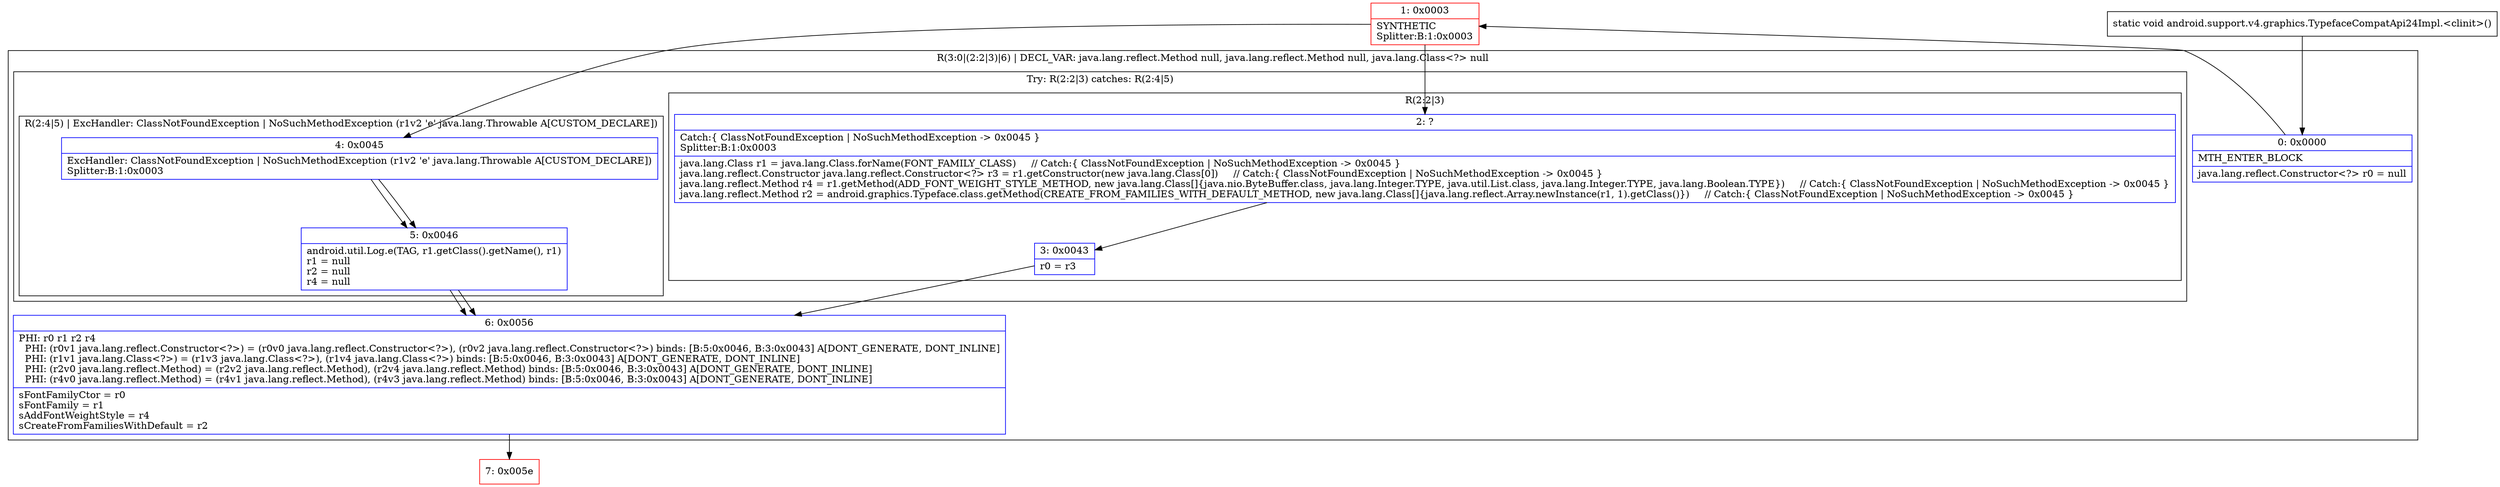 digraph "CFG forandroid.support.v4.graphics.TypefaceCompatApi24Impl.\<clinit\>()V" {
subgraph cluster_Region_190346689 {
label = "R(3:0|(2:2|3)|6) | DECL_VAR: java.lang.reflect.Method null, java.lang.reflect.Method null, java.lang.Class\<?\> null\l";
node [shape=record,color=blue];
Node_0 [shape=record,label="{0\:\ 0x0000|MTH_ENTER_BLOCK\l|java.lang.reflect.Constructor\<?\> r0 = null\l}"];
subgraph cluster_TryCatchRegion_1913796104 {
label = "Try: R(2:2|3) catches: R(2:4|5)";
node [shape=record,color=blue];
subgraph cluster_Region_104457046 {
label = "R(2:2|3)";
node [shape=record,color=blue];
Node_2 [shape=record,label="{2\:\ ?|Catch:\{ ClassNotFoundException \| NoSuchMethodException \-\> 0x0045 \}\lSplitter:B:1:0x0003\l|java.lang.Class r1 = java.lang.Class.forName(FONT_FAMILY_CLASS)     \/\/ Catch:\{ ClassNotFoundException \| NoSuchMethodException \-\> 0x0045 \}\ljava.lang.reflect.Constructor java.lang.reflect.Constructor\<?\> r3 = r1.getConstructor(new java.lang.Class[0])     \/\/ Catch:\{ ClassNotFoundException \| NoSuchMethodException \-\> 0x0045 \}\ljava.lang.reflect.Method r4 = r1.getMethod(ADD_FONT_WEIGHT_STYLE_METHOD, new java.lang.Class[]\{java.nio.ByteBuffer.class, java.lang.Integer.TYPE, java.util.List.class, java.lang.Integer.TYPE, java.lang.Boolean.TYPE\})     \/\/ Catch:\{ ClassNotFoundException \| NoSuchMethodException \-\> 0x0045 \}\ljava.lang.reflect.Method r2 = android.graphics.Typeface.class.getMethod(CREATE_FROM_FAMILIES_WITH_DEFAULT_METHOD, new java.lang.Class[]\{java.lang.reflect.Array.newInstance(r1, 1).getClass()\})     \/\/ Catch:\{ ClassNotFoundException \| NoSuchMethodException \-\> 0x0045 \}\l}"];
Node_3 [shape=record,label="{3\:\ 0x0043|r0 = r3\l}"];
}
subgraph cluster_Region_625651316 {
label = "R(2:4|5) | ExcHandler: ClassNotFoundException \| NoSuchMethodException (r1v2 'e' java.lang.Throwable A[CUSTOM_DECLARE])\l";
node [shape=record,color=blue];
Node_4 [shape=record,label="{4\:\ 0x0045|ExcHandler: ClassNotFoundException \| NoSuchMethodException (r1v2 'e' java.lang.Throwable A[CUSTOM_DECLARE])\lSplitter:B:1:0x0003\l}"];
Node_5 [shape=record,label="{5\:\ 0x0046|android.util.Log.e(TAG, r1.getClass().getName(), r1)\lr1 = null\lr2 = null\lr4 = null\l}"];
}
}
Node_6 [shape=record,label="{6\:\ 0x0056|PHI: r0 r1 r2 r4 \l  PHI: (r0v1 java.lang.reflect.Constructor\<?\>) = (r0v0 java.lang.reflect.Constructor\<?\>), (r0v2 java.lang.reflect.Constructor\<?\>) binds: [B:5:0x0046, B:3:0x0043] A[DONT_GENERATE, DONT_INLINE]\l  PHI: (r1v1 java.lang.Class\<?\>) = (r1v3 java.lang.Class\<?\>), (r1v4 java.lang.Class\<?\>) binds: [B:5:0x0046, B:3:0x0043] A[DONT_GENERATE, DONT_INLINE]\l  PHI: (r2v0 java.lang.reflect.Method) = (r2v2 java.lang.reflect.Method), (r2v4 java.lang.reflect.Method) binds: [B:5:0x0046, B:3:0x0043] A[DONT_GENERATE, DONT_INLINE]\l  PHI: (r4v0 java.lang.reflect.Method) = (r4v1 java.lang.reflect.Method), (r4v3 java.lang.reflect.Method) binds: [B:5:0x0046, B:3:0x0043] A[DONT_GENERATE, DONT_INLINE]\l|sFontFamilyCtor = r0\lsFontFamily = r1\lsAddFontWeightStyle = r4\lsCreateFromFamiliesWithDefault = r2\l}"];
}
subgraph cluster_Region_625651316 {
label = "R(2:4|5) | ExcHandler: ClassNotFoundException \| NoSuchMethodException (r1v2 'e' java.lang.Throwable A[CUSTOM_DECLARE])\l";
node [shape=record,color=blue];
Node_4 [shape=record,label="{4\:\ 0x0045|ExcHandler: ClassNotFoundException \| NoSuchMethodException (r1v2 'e' java.lang.Throwable A[CUSTOM_DECLARE])\lSplitter:B:1:0x0003\l}"];
Node_5 [shape=record,label="{5\:\ 0x0046|android.util.Log.e(TAG, r1.getClass().getName(), r1)\lr1 = null\lr2 = null\lr4 = null\l}"];
}
Node_1 [shape=record,color=red,label="{1\:\ 0x0003|SYNTHETIC\lSplitter:B:1:0x0003\l}"];
Node_7 [shape=record,color=red,label="{7\:\ 0x005e}"];
MethodNode[shape=record,label="{static void android.support.v4.graphics.TypefaceCompatApi24Impl.\<clinit\>() }"];
MethodNode -> Node_0;
Node_0 -> Node_1;
Node_2 -> Node_3;
Node_3 -> Node_6;
Node_4 -> Node_5;
Node_5 -> Node_6;
Node_6 -> Node_7;
Node_4 -> Node_5;
Node_5 -> Node_6;
Node_1 -> Node_2;
Node_1 -> Node_4;
}

